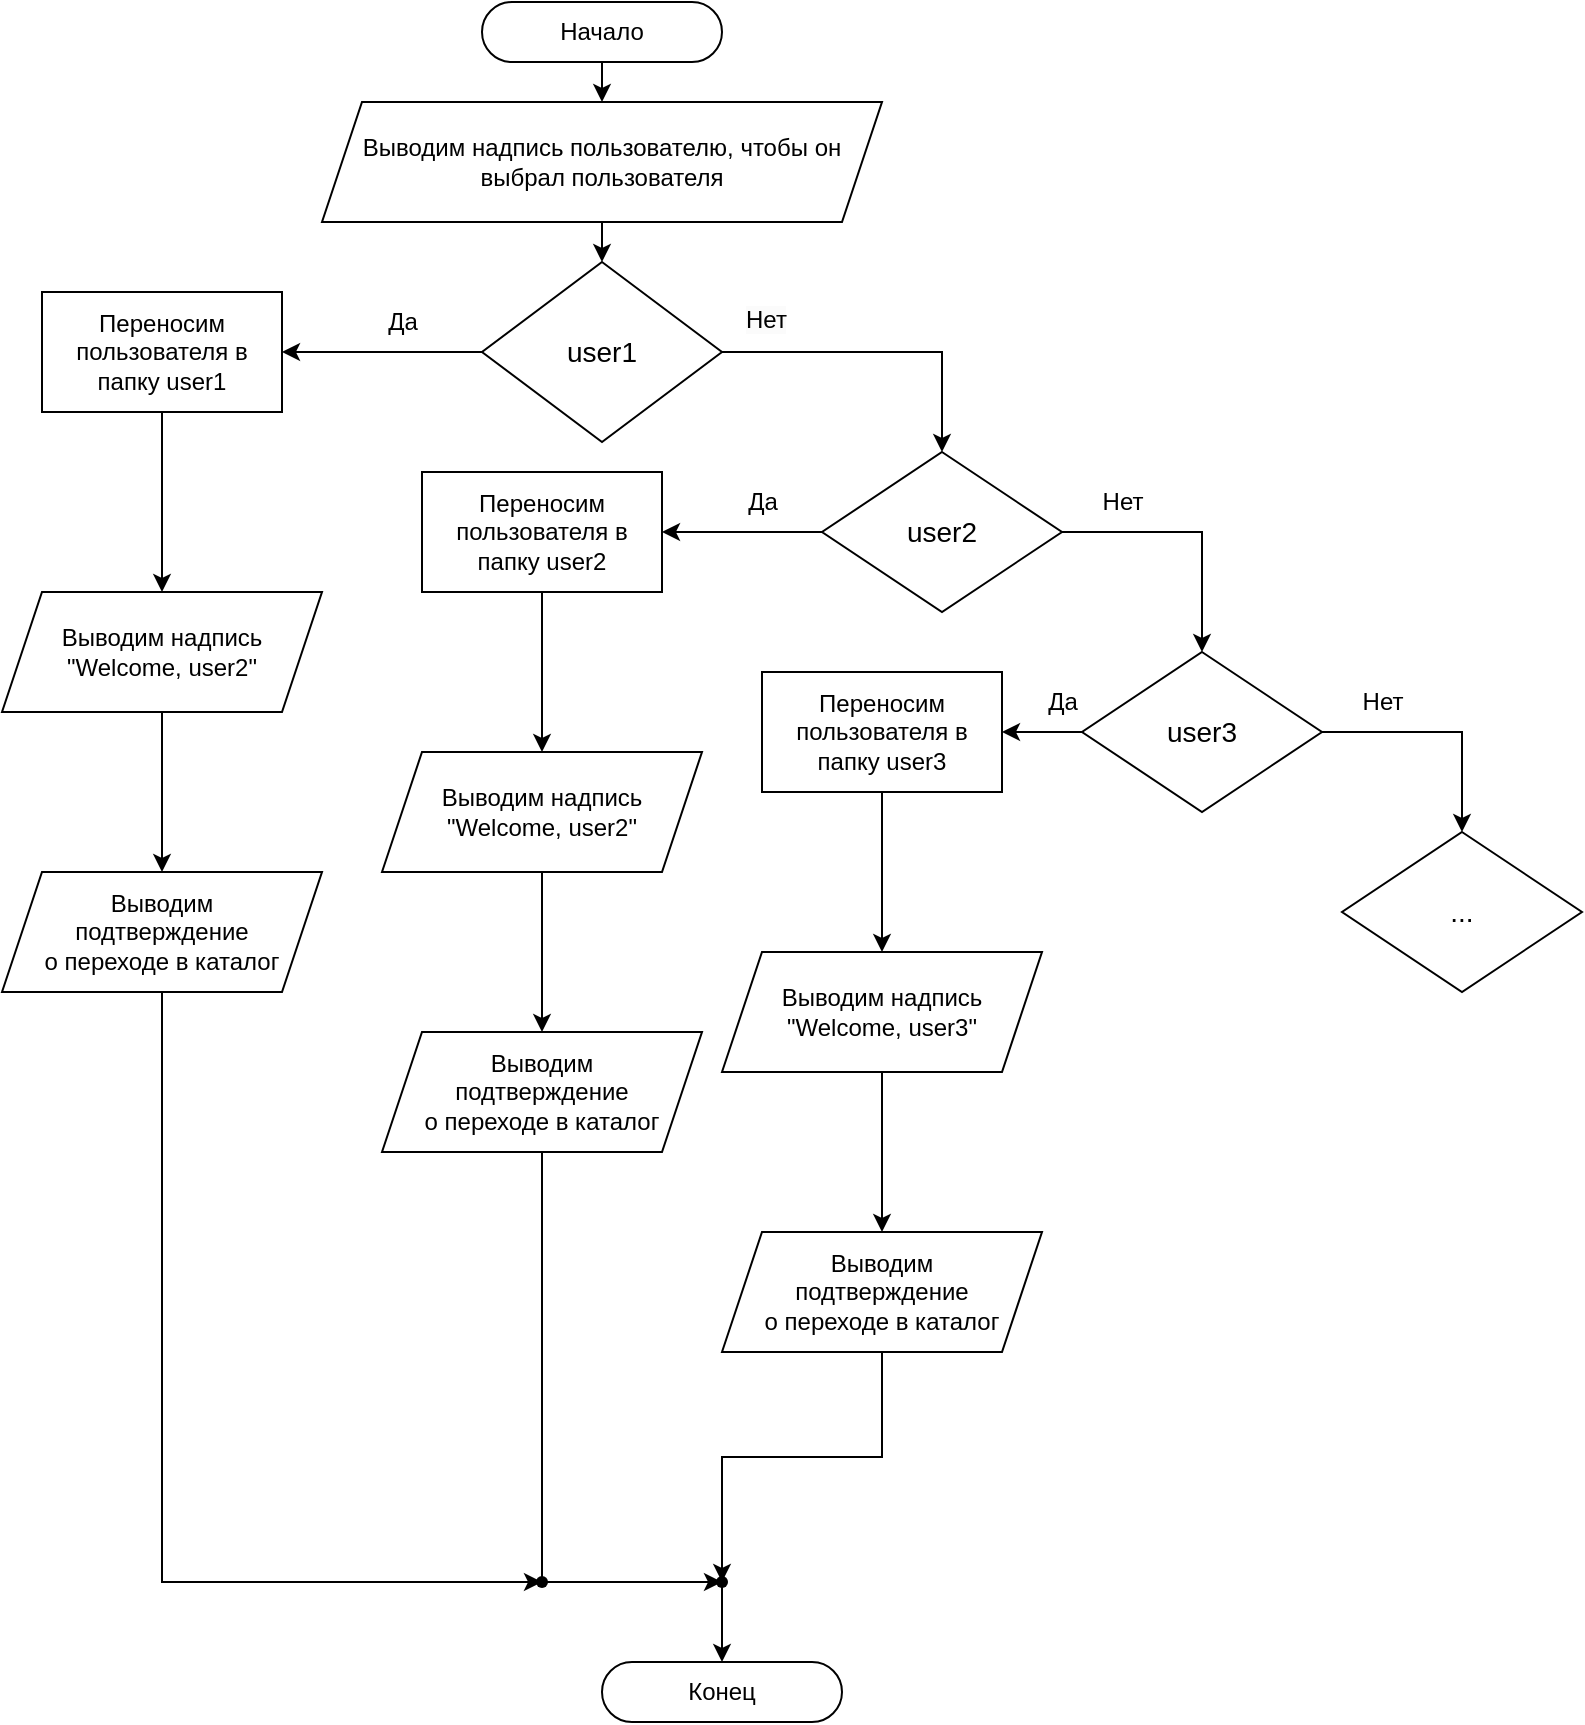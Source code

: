 <mxfile version="22.1.4" type="github">
  <diagram name="Страница — 1" id="DW_KyMR2rjuOUO8UWQdG">
    <mxGraphModel dx="1307" dy="563" grid="1" gridSize="10" guides="1" tooltips="1" connect="1" arrows="1" fold="1" page="1" pageScale="1" pageWidth="827" pageHeight="1169" math="0" shadow="0">
      <root>
        <mxCell id="0" />
        <mxCell id="1" parent="0" />
        <mxCell id="iM0jPdQqgRtytacEko40-1" value="Начало" style="rounded=1;whiteSpace=wrap;html=1;arcSize=50;" parent="1" vertex="1">
          <mxGeometry x="240" y="10" width="120" height="30" as="geometry" />
        </mxCell>
        <mxCell id="iM0jPdQqgRtytacEko40-2" value="" style="endArrow=classic;html=1;rounded=0;exitX=0.5;exitY=1;exitDx=0;exitDy=0;" parent="1" source="iM0jPdQqgRtytacEko40-1" target="iM0jPdQqgRtytacEko40-3" edge="1">
          <mxGeometry width="50" height="50" relative="1" as="geometry">
            <mxPoint x="360" y="90" as="sourcePoint" />
            <mxPoint x="380" y="80" as="targetPoint" />
          </mxGeometry>
        </mxCell>
        <mxCell id="iM0jPdQqgRtytacEko40-3" value="Выводим надпись пользователю, чтобы он выбрал пользователя" style="shape=parallelogram;perimeter=parallelogramPerimeter;whiteSpace=wrap;html=1;fixedSize=1;" parent="1" vertex="1">
          <mxGeometry x="160" y="60" width="280" height="60" as="geometry" />
        </mxCell>
        <mxCell id="iM0jPdQqgRtytacEko40-11" value="" style="edgeStyle=orthogonalEdgeStyle;rounded=0;orthogonalLoop=1;jettySize=auto;html=1;" parent="1" source="iM0jPdQqgRtytacEko40-4" target="iM0jPdQqgRtytacEko40-10" edge="1">
          <mxGeometry relative="1" as="geometry" />
        </mxCell>
        <mxCell id="iM0jPdQqgRtytacEko40-4" value="&lt;font style=&quot;font-size: 14px;&quot;&gt;user1&lt;/font&gt;" style="rhombus;whiteSpace=wrap;html=1;" parent="1" vertex="1">
          <mxGeometry x="240" y="140" width="120" height="90" as="geometry" />
        </mxCell>
        <mxCell id="iM0jPdQqgRtytacEko40-5" value="" style="endArrow=classic;html=1;rounded=0;entryX=0.5;entryY=0;entryDx=0;entryDy=0;exitX=0.5;exitY=1;exitDx=0;exitDy=0;" parent="1" source="iM0jPdQqgRtytacEko40-3" target="iM0jPdQqgRtytacEko40-4" edge="1">
          <mxGeometry width="50" height="50" relative="1" as="geometry">
            <mxPoint x="360" y="230" as="sourcePoint" />
            <mxPoint x="410" y="180" as="targetPoint" />
          </mxGeometry>
        </mxCell>
        <mxCell id="TD08Gxz-DztOjU-eSoD3-2" value="" style="edgeStyle=orthogonalEdgeStyle;rounded=0;orthogonalLoop=1;jettySize=auto;html=1;" edge="1" parent="1" source="iM0jPdQqgRtytacEko40-10" target="TD08Gxz-DztOjU-eSoD3-1">
          <mxGeometry relative="1" as="geometry" />
        </mxCell>
        <mxCell id="iM0jPdQqgRtytacEko40-10" value="Переносим пользователя в папку user1" style="whiteSpace=wrap;html=1;" parent="1" vertex="1">
          <mxGeometry x="20" y="155" width="120" height="60" as="geometry" />
        </mxCell>
        <mxCell id="iM0jPdQqgRtytacEko40-35" value="Конец" style="rounded=1;whiteSpace=wrap;html=1;arcSize=50;" parent="1" vertex="1">
          <mxGeometry x="300" y="840" width="120" height="30" as="geometry" />
        </mxCell>
        <mxCell id="iM0jPdQqgRtytacEko40-40" value="Да" style="text;html=1;align=center;verticalAlign=middle;resizable=0;points=[];autosize=1;strokeColor=none;fillColor=none;" parent="1" vertex="1">
          <mxGeometry x="180" y="155" width="40" height="30" as="geometry" />
        </mxCell>
        <mxCell id="TD08Gxz-DztOjU-eSoD3-4" value="" style="edgeStyle=orthogonalEdgeStyle;rounded=0;orthogonalLoop=1;jettySize=auto;html=1;" edge="1" parent="1" source="TD08Gxz-DztOjU-eSoD3-1" target="TD08Gxz-DztOjU-eSoD3-3">
          <mxGeometry relative="1" as="geometry" />
        </mxCell>
        <mxCell id="TD08Gxz-DztOjU-eSoD3-1" value="Выводим надпись&lt;br style=&quot;border-color: var(--border-color);&quot;&gt;&quot;Welcome, user2&quot;" style="shape=parallelogram;perimeter=parallelogramPerimeter;whiteSpace=wrap;html=1;fixedSize=1;" vertex="1" parent="1">
          <mxGeometry y="305" width="160" height="60" as="geometry" />
        </mxCell>
        <mxCell id="TD08Gxz-DztOjU-eSoD3-30" style="edgeStyle=orthogonalEdgeStyle;rounded=0;orthogonalLoop=1;jettySize=auto;html=1;" edge="1" parent="1" source="TD08Gxz-DztOjU-eSoD3-3">
          <mxGeometry relative="1" as="geometry">
            <mxPoint x="270" y="800" as="targetPoint" />
            <Array as="points">
              <mxPoint x="80" y="800" />
            </Array>
          </mxGeometry>
        </mxCell>
        <mxCell id="TD08Gxz-DztOjU-eSoD3-3" value="Выводим &lt;br&gt;подтверждение &lt;br&gt;о переходе в каталог" style="shape=parallelogram;perimeter=parallelogramPerimeter;whiteSpace=wrap;html=1;fixedSize=1;" vertex="1" parent="1">
          <mxGeometry y="445" width="160" height="60" as="geometry" />
        </mxCell>
        <mxCell id="TD08Gxz-DztOjU-eSoD3-8" value="" style="edgeStyle=orthogonalEdgeStyle;rounded=0;orthogonalLoop=1;jettySize=auto;html=1;" edge="1" parent="1" source="TD08Gxz-DztOjU-eSoD3-5" target="TD08Gxz-DztOjU-eSoD3-7">
          <mxGeometry relative="1" as="geometry" />
        </mxCell>
        <mxCell id="TD08Gxz-DztOjU-eSoD3-10" value="" style="edgeStyle=orthogonalEdgeStyle;rounded=0;orthogonalLoop=1;jettySize=auto;html=1;" edge="1" parent="1" source="TD08Gxz-DztOjU-eSoD3-5" target="TD08Gxz-DztOjU-eSoD3-9">
          <mxGeometry relative="1" as="geometry" />
        </mxCell>
        <mxCell id="TD08Gxz-DztOjU-eSoD3-5" value="&lt;font style=&quot;font-size: 14px;&quot;&gt;user2&lt;/font&gt;" style="rhombus;whiteSpace=wrap;html=1;" vertex="1" parent="1">
          <mxGeometry x="410" y="235" width="120" height="80" as="geometry" />
        </mxCell>
        <mxCell id="TD08Gxz-DztOjU-eSoD3-6" value="" style="edgeStyle=orthogonalEdgeStyle;rounded=0;orthogonalLoop=1;jettySize=auto;html=1;entryX=0.5;entryY=0;entryDx=0;entryDy=0;" edge="1" parent="1" source="iM0jPdQqgRtytacEko40-4" target="TD08Gxz-DztOjU-eSoD3-5">
          <mxGeometry relative="1" as="geometry">
            <mxPoint x="470" y="195" as="sourcePoint" />
            <mxPoint x="610" y="170" as="targetPoint" />
          </mxGeometry>
        </mxCell>
        <mxCell id="iM0jPdQqgRtytacEko40-41" value="&lt;span style=&quot;color: rgb(0, 0, 0); font-family: Helvetica; font-size: 12px; font-style: normal; font-variant-ligatures: normal; font-variant-caps: normal; font-weight: 400; letter-spacing: normal; orphans: 2; text-align: center; text-indent: 0px; text-transform: none; widows: 2; word-spacing: 0px; -webkit-text-stroke-width: 0px; background-color: rgb(251, 251, 251); text-decoration-thickness: initial; text-decoration-style: initial; text-decoration-color: initial; float: none; display: inline !important;&quot;&gt;Нет&lt;/span&gt;" style="text;whiteSpace=wrap;html=1;" parent="1" vertex="1">
          <mxGeometry x="370" y="155" width="110" height="32" as="geometry" />
        </mxCell>
        <mxCell id="TD08Gxz-DztOjU-eSoD3-12" value="" style="edgeStyle=orthogonalEdgeStyle;rounded=0;orthogonalLoop=1;jettySize=auto;html=1;" edge="1" parent="1" source="TD08Gxz-DztOjU-eSoD3-7" target="TD08Gxz-DztOjU-eSoD3-11">
          <mxGeometry relative="1" as="geometry" />
        </mxCell>
        <mxCell id="TD08Gxz-DztOjU-eSoD3-7" value="Переносим пользователя в папку user2" style="whiteSpace=wrap;html=1;" vertex="1" parent="1">
          <mxGeometry x="210" y="245" width="120" height="60" as="geometry" />
        </mxCell>
        <mxCell id="TD08Gxz-DztOjU-eSoD3-18" value="" style="edgeStyle=orthogonalEdgeStyle;rounded=0;orthogonalLoop=1;jettySize=auto;html=1;" edge="1" parent="1" source="TD08Gxz-DztOjU-eSoD3-9" target="TD08Gxz-DztOjU-eSoD3-17">
          <mxGeometry relative="1" as="geometry" />
        </mxCell>
        <mxCell id="TD08Gxz-DztOjU-eSoD3-25" value="" style="edgeStyle=orthogonalEdgeStyle;rounded=0;orthogonalLoop=1;jettySize=auto;html=1;" edge="1" parent="1" source="TD08Gxz-DztOjU-eSoD3-9" target="TD08Gxz-DztOjU-eSoD3-24">
          <mxGeometry relative="1" as="geometry" />
        </mxCell>
        <mxCell id="TD08Gxz-DztOjU-eSoD3-9" value="&lt;font style=&quot;font-size: 14px;&quot;&gt;user3&lt;/font&gt;" style="rhombus;whiteSpace=wrap;html=1;" vertex="1" parent="1">
          <mxGeometry x="540" y="335" width="120" height="80" as="geometry" />
        </mxCell>
        <mxCell id="TD08Gxz-DztOjU-eSoD3-14" value="" style="edgeStyle=orthogonalEdgeStyle;rounded=0;orthogonalLoop=1;jettySize=auto;html=1;" edge="1" parent="1" source="TD08Gxz-DztOjU-eSoD3-11" target="TD08Gxz-DztOjU-eSoD3-13">
          <mxGeometry relative="1" as="geometry" />
        </mxCell>
        <mxCell id="TD08Gxz-DztOjU-eSoD3-11" value="Выводим надпись&lt;br style=&quot;border-color: var(--border-color);&quot;&gt;&quot;Welcome, user2&quot;" style="shape=parallelogram;perimeter=parallelogramPerimeter;whiteSpace=wrap;html=1;fixedSize=1;" vertex="1" parent="1">
          <mxGeometry x="190" y="385" width="160" height="60" as="geometry" />
        </mxCell>
        <mxCell id="TD08Gxz-DztOjU-eSoD3-29" style="edgeStyle=orthogonalEdgeStyle;rounded=0;orthogonalLoop=1;jettySize=auto;html=1;exitX=0.5;exitY=1;exitDx=0;exitDy=0;entryX=-0.05;entryY=0.604;entryDx=0;entryDy=0;entryPerimeter=0;" edge="1" parent="1" source="TD08Gxz-DztOjU-eSoD3-13" target="TD08Gxz-DztOjU-eSoD3-27">
          <mxGeometry relative="1" as="geometry">
            <mxPoint x="340" y="790" as="targetPoint" />
            <Array as="points">
              <mxPoint x="270" y="800" />
            </Array>
          </mxGeometry>
        </mxCell>
        <mxCell id="TD08Gxz-DztOjU-eSoD3-13" value="Выводим&lt;br style=&quot;border-color: var(--border-color);&quot;&gt;подтверждение&lt;br style=&quot;border-color: var(--border-color);&quot;&gt;о переходе в каталог" style="shape=parallelogram;perimeter=parallelogramPerimeter;whiteSpace=wrap;html=1;fixedSize=1;" vertex="1" parent="1">
          <mxGeometry x="190" y="525" width="160" height="60" as="geometry" />
        </mxCell>
        <mxCell id="TD08Gxz-DztOjU-eSoD3-15" value="Да" style="text;html=1;align=center;verticalAlign=middle;resizable=0;points=[];autosize=1;strokeColor=none;fillColor=none;" vertex="1" parent="1">
          <mxGeometry x="360" y="245" width="40" height="30" as="geometry" />
        </mxCell>
        <mxCell id="TD08Gxz-DztOjU-eSoD3-16" value="Нет" style="text;html=1;align=center;verticalAlign=middle;resizable=0;points=[];autosize=1;strokeColor=none;fillColor=none;" vertex="1" parent="1">
          <mxGeometry x="540" y="245" width="40" height="30" as="geometry" />
        </mxCell>
        <mxCell id="TD08Gxz-DztOjU-eSoD3-20" value="" style="edgeStyle=orthogonalEdgeStyle;rounded=0;orthogonalLoop=1;jettySize=auto;html=1;" edge="1" parent="1" source="TD08Gxz-DztOjU-eSoD3-17" target="TD08Gxz-DztOjU-eSoD3-19">
          <mxGeometry relative="1" as="geometry" />
        </mxCell>
        <mxCell id="TD08Gxz-DztOjU-eSoD3-17" value="Переносим пользователя в папку user3" style="whiteSpace=wrap;html=1;" vertex="1" parent="1">
          <mxGeometry x="380" y="345" width="120" height="60" as="geometry" />
        </mxCell>
        <mxCell id="TD08Gxz-DztOjU-eSoD3-22" value="" style="edgeStyle=orthogonalEdgeStyle;rounded=0;orthogonalLoop=1;jettySize=auto;html=1;" edge="1" parent="1" source="TD08Gxz-DztOjU-eSoD3-19" target="TD08Gxz-DztOjU-eSoD3-21">
          <mxGeometry relative="1" as="geometry" />
        </mxCell>
        <mxCell id="TD08Gxz-DztOjU-eSoD3-19" value="Выводим надпись&lt;br style=&quot;border-color: var(--border-color);&quot;&gt;&quot;Welcome, user3&quot;" style="shape=parallelogram;perimeter=parallelogramPerimeter;whiteSpace=wrap;html=1;fixedSize=1;" vertex="1" parent="1">
          <mxGeometry x="360" y="485" width="160" height="60" as="geometry" />
        </mxCell>
        <mxCell id="TD08Gxz-DztOjU-eSoD3-28" value="" style="edgeStyle=orthogonalEdgeStyle;rounded=0;orthogonalLoop=1;jettySize=auto;html=1;" edge="1" parent="1" source="TD08Gxz-DztOjU-eSoD3-21" target="TD08Gxz-DztOjU-eSoD3-27">
          <mxGeometry relative="1" as="geometry" />
        </mxCell>
        <mxCell id="TD08Gxz-DztOjU-eSoD3-21" value="Выводим&lt;br style=&quot;border-color: var(--border-color);&quot;&gt;подтверждение&lt;br style=&quot;border-color: var(--border-color);&quot;&gt;о переходе в каталог" style="shape=parallelogram;perimeter=parallelogramPerimeter;whiteSpace=wrap;html=1;fixedSize=1;" vertex="1" parent="1">
          <mxGeometry x="360" y="625" width="160" height="60" as="geometry" />
        </mxCell>
        <mxCell id="TD08Gxz-DztOjU-eSoD3-23" value="Да" style="text;html=1;align=center;verticalAlign=middle;resizable=0;points=[];autosize=1;strokeColor=none;fillColor=none;" vertex="1" parent="1">
          <mxGeometry x="510" y="345" width="40" height="30" as="geometry" />
        </mxCell>
        <mxCell id="TD08Gxz-DztOjU-eSoD3-24" value="&lt;span style=&quot;font-size: 14px;&quot;&gt;...&lt;/span&gt;" style="rhombus;whiteSpace=wrap;html=1;" vertex="1" parent="1">
          <mxGeometry x="670" y="425" width="120" height="80" as="geometry" />
        </mxCell>
        <mxCell id="TD08Gxz-DztOjU-eSoD3-26" value="Нет" style="text;html=1;align=center;verticalAlign=middle;resizable=0;points=[];autosize=1;strokeColor=none;fillColor=none;" vertex="1" parent="1">
          <mxGeometry x="670" y="345" width="40" height="30" as="geometry" />
        </mxCell>
        <mxCell id="TD08Gxz-DztOjU-eSoD3-33" style="edgeStyle=orthogonalEdgeStyle;rounded=0;orthogonalLoop=1;jettySize=auto;html=1;" edge="1" parent="1" source="TD08Gxz-DztOjU-eSoD3-27">
          <mxGeometry relative="1" as="geometry">
            <mxPoint x="360" y="840" as="targetPoint" />
          </mxGeometry>
        </mxCell>
        <mxCell id="TD08Gxz-DztOjU-eSoD3-27" value="" style="shape=waypoint;sketch=0;size=6;pointerEvents=1;points=[];fillColor=default;resizable=0;rotatable=0;perimeter=centerPerimeter;snapToPoint=1;" vertex="1" parent="1">
          <mxGeometry x="350" y="790" width="20" height="20" as="geometry" />
        </mxCell>
        <mxCell id="TD08Gxz-DztOjU-eSoD3-32" value="" style="shape=waypoint;sketch=0;size=6;pointerEvents=1;points=[];fillColor=default;resizable=0;rotatable=0;perimeter=centerPerimeter;snapToPoint=1;" vertex="1" parent="1">
          <mxGeometry x="260" y="790" width="20" height="20" as="geometry" />
        </mxCell>
      </root>
    </mxGraphModel>
  </diagram>
</mxfile>

